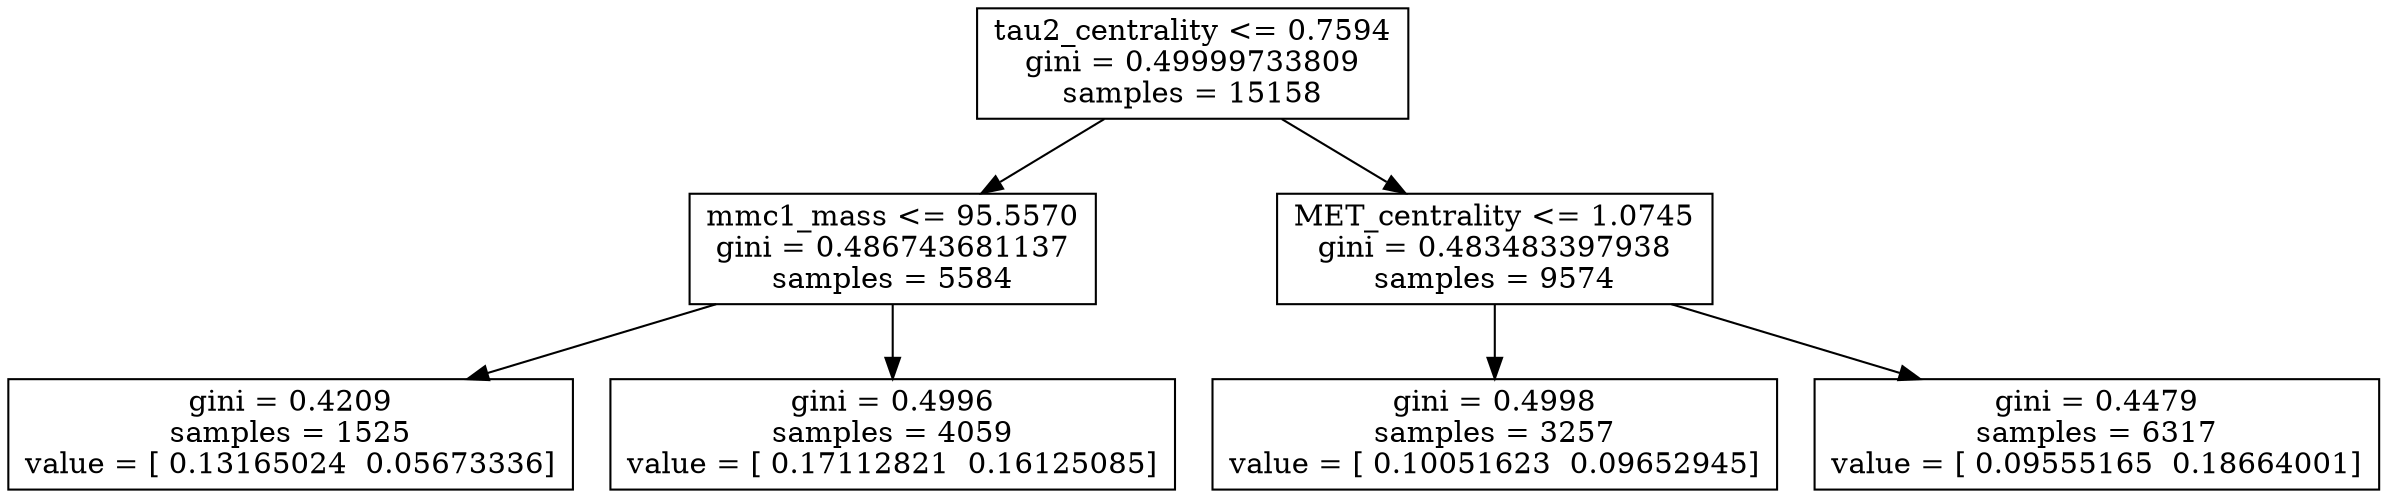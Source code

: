 digraph Tree {
0 [label="tau2_centrality <= 0.7594\ngini = 0.49999733809\nsamples = 15158", shape="box"] ;
1 [label="mmc1_mass <= 95.5570\ngini = 0.486743681137\nsamples = 5584", shape="box"] ;
0 -> 1 ;
2 [label="gini = 0.4209\nsamples = 1525\nvalue = [ 0.13165024  0.05673336]", shape="box"] ;
1 -> 2 ;
3 [label="gini = 0.4996\nsamples = 4059\nvalue = [ 0.17112821  0.16125085]", shape="box"] ;
1 -> 3 ;
4 [label="MET_centrality <= 1.0745\ngini = 0.483483397938\nsamples = 9574", shape="box"] ;
0 -> 4 ;
5 [label="gini = 0.4998\nsamples = 3257\nvalue = [ 0.10051623  0.09652945]", shape="box"] ;
4 -> 5 ;
6 [label="gini = 0.4479\nsamples = 6317\nvalue = [ 0.09555165  0.18664001]", shape="box"] ;
4 -> 6 ;
}